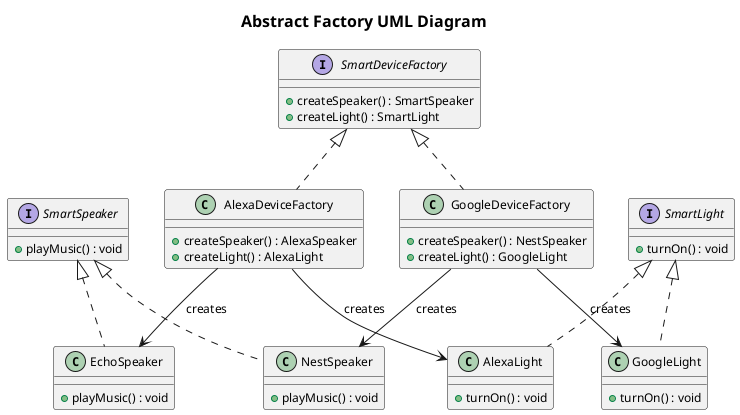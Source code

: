 @startuml

' skinparam ClassFontColor Black
' skinparam ClassFontSize 12
skinparam DefaultFontSize 12
skinparam TitleFontSize 16

title "Abstract Factory UML Diagram"

interface SmartSpeaker {
    +playMusic() : void
}

interface SmartLight {
    +turnOn() : void
}

interface SmartDeviceFactory {
    +createSpeaker() : SmartSpeaker
    +createLight() : SmartLight
}

class AlexaLight{
    +turnOn() : void
}

class GoogleLight{
    +turnOn() : void
}

class EchoSpeaker{
    +playMusic() : void
}

class NestSpeaker{
    +playMusic() : void
}

class AlexaDeviceFactory{
    +createSpeaker() : AlexaSpeaker
    +createLight() : AlexaLight
}

class GoogleDeviceFactory{
    +createSpeaker() : NestSpeaker
    +createLight() : GoogleLight
}

class AlexaDeviceFactory implements SmartDeviceFactory
class GoogleDeviceFactory implements SmartDeviceFactory

class EchoSpeaker implements SmartSpeaker
class NestSpeaker implements SmartSpeaker
class AlexaLight implements SmartLight
class GoogleLight implements SmartLight

AlexaDeviceFactory --> EchoSpeaker : "creates"
AlexaDeviceFactory --> AlexaLight : "creates"
GoogleDeviceFactory --> NestSpeaker : "creates"
GoogleDeviceFactory --> GoogleLight : "creates"

@enduml
